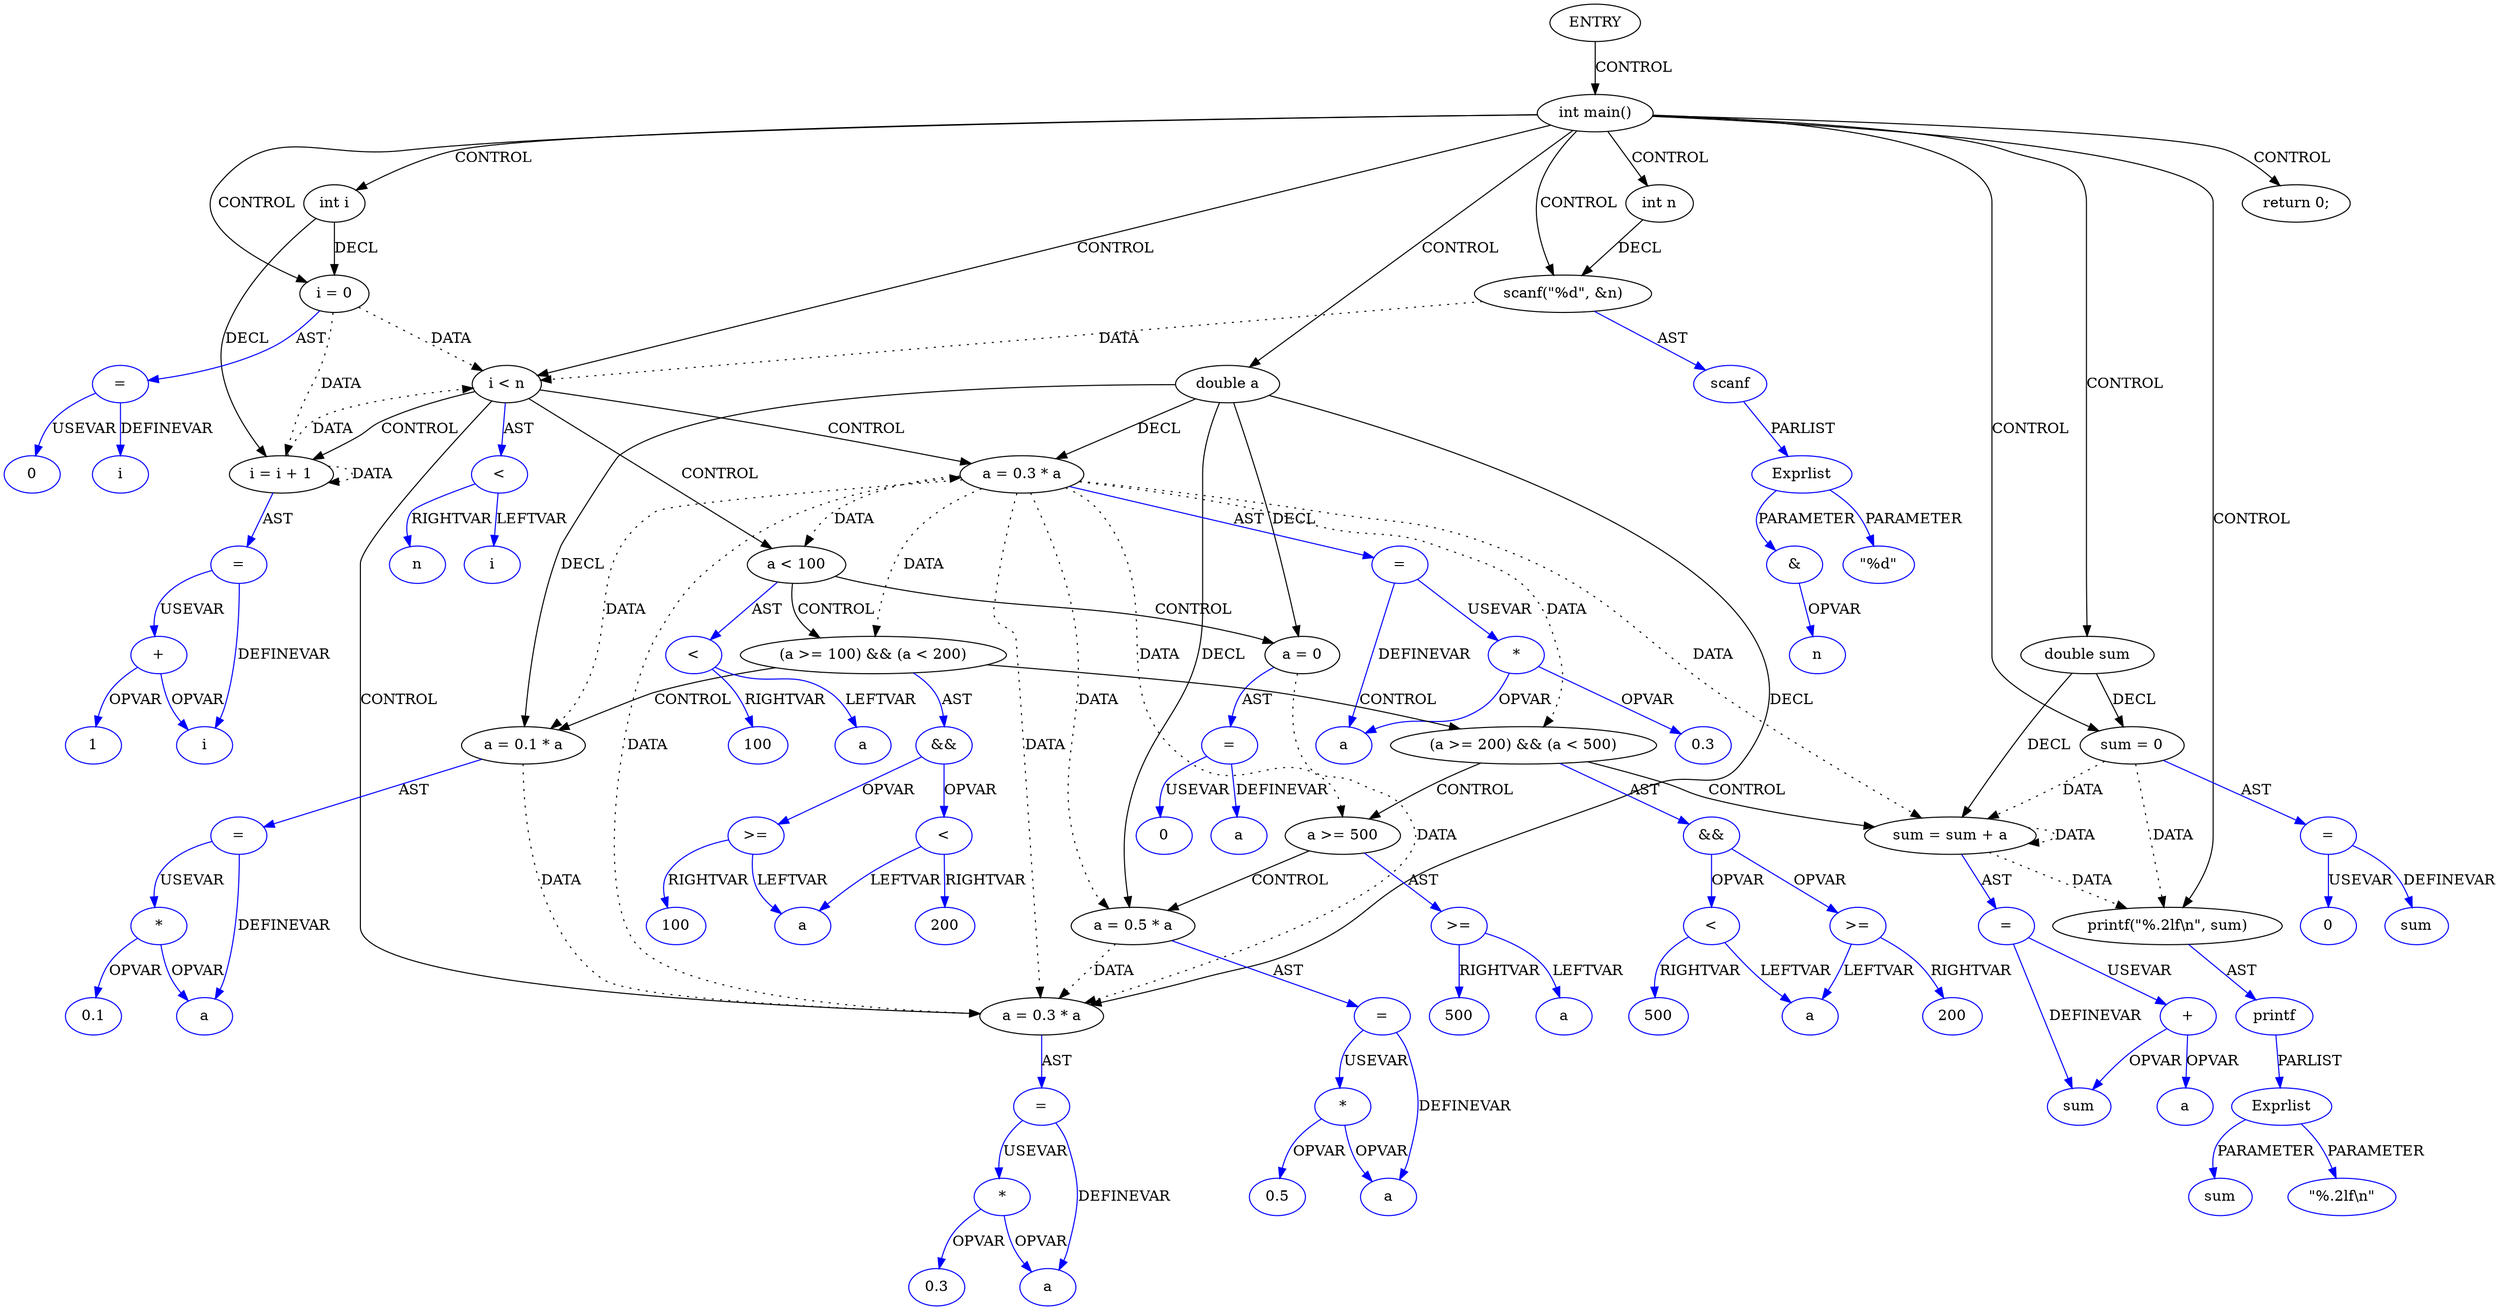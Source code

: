 digraph G{
Node1 [label="ENTRY",type="ENTRY",coord="-1"];
Node2 [label="int main()",type="CONTROL",coord="3"];
Node4 [label="int i",type="DECL",coord="4",varname="i",vartype="int"];
Node5 [label="int n",type="DECL",coord="5",varname="n",vartype="int"];
Node6 [label="double a",type="DECL",coord="6",varname="a",vartype="double"];
Node7 [label="double sum",type="DECL",coord="7",varname="sum",vartype="double"];
Node8 [label="sum = 0",type="ASSIGN",coord="8"];
Node9 [label="=",type="ASSIGNOP",coord="8",color=blue];
Node10 [label="sum",type="VAR",coord="8",color=blue];
Node11 [label="0",type="CONST",coord="8",color=blue];
Node12 [label="scanf(\"%d\", &n)",type="CALL",coord="9"];
Node13 [label="scanf",type="FUNCNAME",coord="9",color=blue];
Node14 [label="Exprlist",type="EXPRS",coord="9",color=blue];
Node15 [label="\"%d\"",type="CONST",coord="9",color=blue];
Node16 [label="&",type="OP",coord="9",color=blue];
Node17 [label="n",type="VAR",coord="9",color=blue];
Node18 [label="i = 0",type="ASSIGN",coord="10"];
Node19 [label="=",type="ASSIGNOP",coord="10",color=blue];
Node20 [label="i",type="VAR",coord="10",color=blue];
Node21 [label="0",type="CONST",coord="10",color=blue];
Node22 [label="i < n",type="CONTROL",coord="10"];
Node25 [label="a = 0.3 * a",type="ASSIGN",coord="11"];
Node26 [label="=",type="ASSIGNOP",coord="11",color=blue];
Node27 [label="a",type="VAR",coord="11",color=blue];
Node28 [label="*",type="OP",coord="11",color=blue];
Node29 [label="0.3",type="CONST",coord="11",color=blue];
Node30 [label="a < 100",type="CONTROL",coord="12"];
Node32 [label="a = 0",type="ASSIGN",coord="13"];
Node33 [label="=",type="ASSIGNOP",coord="13",color=blue];
Node34 [label="a",type="VAR",coord="13",color=blue];
Node35 [label="0",type="CONST",coord="13",color=blue];
Node36 [label="(a >= 100) && (a < 200)",type="CONTROL",coord="14"];
Node38 [label="a = 0.1 * a",type="ASSIGN",coord="15"];
Node39 [label="=",type="ASSIGNOP",coord="15",color=blue];
Node40 [label="a",type="VAR",coord="15",color=blue];
Node41 [label="*",type="OP",coord="15",color=blue];
Node42 [label="0.1",type="CONST",coord="15",color=blue];
Node43 [label="(a >= 200) && (a < 500)",type="CONTROL",coord="16"];
Node45 [label="sum = sum + a",type="ASSIGN",coord="17"];
Node46 [label="=",type="ASSIGNOP",coord="17",color=blue];
Node47 [label="sum",type="VAR",coord="17",color=blue];
Node48 [label="+",type="OP",coord="17",color=blue];
Node49 [label="a",type="VAR",coord="17",color=blue];
Node50 [label="a >= 500",type="CONTROL",coord="18"];
Node52 [label="a = 0.5 * a",type="ASSIGN",coord="19"];
Node53 [label="=",type="ASSIGNOP",coord="19",color=blue];
Node54 [label="a",type="VAR",coord="19",color=blue];
Node55 [label="*",type="OP",coord="19",color=blue];
Node56 [label="0.5",type="CONST",coord="19",color=blue];
Node57 [label=">=",type="OP",coord="18",color=blue];
Node58 [label="a",type="VAR",coord="18",color=blue];
Node59 [label="500",type="CONST",coord="18",color=blue];
Node60 [label="&&",type="OP",coord="16",color=blue];
Node61 [label=">=",type="OP",coord="16",color=blue];
Node62 [label="a",type="VAR",coord="16",color=blue];
Node63 [label="200",type="CONST",coord="16",color=blue];
Node64 [label="<",type="OP",coord="16",color=blue];
Node65 [label="500",type="CONST",coord="16",color=blue];
Node66 [label="&&",type="OP",coord="14",color=blue];
Node67 [label=">=",type="OP",coord="14",color=blue];
Node68 [label="a",type="VAR",coord="14",color=blue];
Node69 [label="100",type="CONST",coord="14",color=blue];
Node70 [label="<",type="OP",coord="14",color=blue];
Node71 [label="200",type="CONST",coord="14",color=blue];
Node72 [label="<",type="OP",coord="12",color=blue];
Node73 [label="a",type="VAR",coord="12",color=blue];
Node74 [label="100",type="CONST",coord="12",color=blue];
Node75 [label="a = 0.3 * a",type="ASSIGN",coord="21"];
Node76 [label="=",type="ASSIGNOP",coord="21",color=blue];
Node77 [label="a",type="VAR",coord="21",color=blue];
Node78 [label="*",type="OP",coord="21",color=blue];
Node79 [label="0.3",type="CONST",coord="21",color=blue];
Node80 [label="i = i + 1",type="ASSIGN",coord="10"];
Node81 [label="=",type="ASSIGNOP",coord="10",color=blue];
Node82 [label="i",type="VAR",coord="10",color=blue];
Node83 [label="+",type="OP",coord="10",color=blue];
Node84 [label="1",type="CONST",coord="10",color=blue];
Node85 [label="<",type="OP",coord="10",color=blue];
Node86 [label="i",type="VAR",coord="10",color=blue];
Node87 [label="n",type="VAR",coord="10",color=blue];
Node88 [label="printf(\"%.2lf\\n\", sum)",type="CALL",coord="23"];
Node89 [label="printf",type="FUNCNAME",coord="23",color=blue];
Node90 [label="Exprlist",type="EXPRS",coord="23",color=blue];
Node91 [label="\"%.2lf\\n\"",type="CONST",coord="23",color=blue];
Node92 [label="sum",type="VAR",coord="23",color=blue];
Node93 [label="return 0;",type="CONTROL",coord="24"];
Node1->Node2 [label = "CONTROL" ];
Node2->Node4 [label = "CONTROL" ];
Node2->Node5 [label = "CONTROL" ];
Node2->Node6 [label = "CONTROL" ];
Node2->Node7 [label = "CONTROL" ];
Node2->Node8 [label = "CONTROL" ];
Node2->Node12 [label = "CONTROL" ];
Node2->Node18 [label = "CONTROL" ];
Node2->Node22 [label = "CONTROL" ];
Node2->Node88 [label = "CONTROL" ];
Node2->Node93 [label = "CONTROL" ];
Node22->Node25 [label = "CONTROL" ];
Node22->Node30 [label = "CONTROL" ];
Node22->Node75 [label = "CONTROL" ];
Node22->Node80 [label = "CONTROL" ];
Node30->Node32 [label = "CONTROL" ];
Node30->Node36 [label = "CONTROL" ];
Node36->Node38 [label = "CONTROL" ];
Node36->Node43 [label = "CONTROL" ];
Node43->Node45 [label = "CONTROL" ];
Node43->Node50 [label = "CONTROL" ];
Node50->Node52 [label = "CONTROL" ];
Node8->Node45 [label = "DATA", style = dotted ]
Node8->Node88 [label = "DATA", style = dotted ]
Node12->Node22 [label = "DATA", style = dotted ]
Node18->Node22 [label = "DATA", style = dotted ]
Node18->Node80 [label = "DATA", style = dotted ]
Node25->Node30 [label = "DATA", style = dotted ]
Node25->Node36 [label = "DATA", style = dotted ]
Node25->Node38 [label = "DATA", style = dotted ]
Node25->Node43 [label = "DATA", style = dotted ]
Node25->Node45 [label = "DATA", style = dotted ]
Node25->Node50 [label = "DATA", style = dotted ]
Node25->Node52 [label = "DATA", style = dotted ]
Node25->Node75 [label = "DATA", style = dotted ]
Node32->Node75 [label = "DATA", style = dotted ]
Node38->Node75 [label = "DATA", style = dotted ]
Node45->Node45 [label = "DATA", style = dotted ]
Node45->Node88 [label = "DATA", style = dotted ]
Node52->Node75 [label = "DATA", style = dotted ]
Node75->Node25 [label = "DATA", style = dotted ]
Node80->Node22 [label = "DATA", style = dotted ]
Node80->Node80 [label = "DATA", style = dotted ]
Node4->Node80 [label = "DECL"]
Node4->Node18 [label = "DECL"]
Node5->Node12 [label = "DECL"]
Node6->Node52 [label = "DECL"]
Node6->Node32 [label = "DECL"]
Node6->Node25 [label = "DECL"]
Node6->Node75 [label = "DECL"]
Node6->Node38 [label = "DECL"]
Node7->Node8 [label = "DECL"]
Node7->Node45 [label = "DECL"]
Node8->Node9 [label = "AST" color=blue]
Node9->Node10 [label = "DEFINEVAR" color=blue]
Node9->Node11 [label = "USEVAR" color=blue]
Node12->Node13 [label = "AST" color=blue]
Node13->Node14 [label = "PARLIST" color=blue]
Node14->Node15 [label = "PARAMETER" color=blue]
Node14->Node16 [label = "PARAMETER" color=blue]
Node16->Node17 [label = "OPVAR" color=blue]
Node18->Node19 [label = "AST" color=blue]
Node19->Node20 [label = "DEFINEVAR" color=blue]
Node19->Node21 [label = "USEVAR" color=blue]
Node22->Node85 [label = "AST" color=blue]
Node25->Node26 [label = "AST" color=blue]
Node26->Node27 [label = "DEFINEVAR" color=blue]
Node26->Node28 [label = "USEVAR" color=blue]
Node28->Node29 [label = "OPVAR" color=blue]
Node28->Node27 [label = "OPVAR" color=blue]
Node30->Node72 [label = "AST" color=blue]
Node32->Node33 [label = "AST" color=blue]
Node33->Node34 [label = "DEFINEVAR" color=blue]
Node33->Node35 [label = "USEVAR" color=blue]
Node36->Node66 [label = "AST" color=blue]
Node38->Node39 [label = "AST" color=blue]
Node39->Node40 [label = "DEFINEVAR" color=blue]
Node39->Node41 [label = "USEVAR" color=blue]
Node41->Node42 [label = "OPVAR" color=blue]
Node41->Node40 [label = "OPVAR" color=blue]
Node43->Node60 [label = "AST" color=blue]
Node45->Node46 [label = "AST" color=blue]
Node46->Node47 [label = "DEFINEVAR" color=blue]
Node46->Node48 [label = "USEVAR" color=blue]
Node48->Node47 [label = "OPVAR" color=blue]
Node48->Node49 [label = "OPVAR" color=blue]
Node50->Node57 [label = "AST" color=blue]
Node52->Node53 [label = "AST" color=blue]
Node53->Node54 [label = "DEFINEVAR" color=blue]
Node53->Node55 [label = "USEVAR" color=blue]
Node55->Node56 [label = "OPVAR" color=blue]
Node55->Node54 [label = "OPVAR" color=blue]
Node57->Node58 [label = "LEFTVAR" color=blue]
Node57->Node59 [label = "RIGHTVAR" color=blue]
Node60->Node61 [label = "OPVAR" color=blue]
Node60->Node64 [label = "OPVAR" color=blue]
Node61->Node62 [label = "LEFTVAR" color=blue]
Node61->Node63 [label = "RIGHTVAR" color=blue]
Node64->Node62 [label = "LEFTVAR" color=blue]
Node64->Node65 [label = "RIGHTVAR" color=blue]
Node66->Node67 [label = "OPVAR" color=blue]
Node66->Node70 [label = "OPVAR" color=blue]
Node67->Node68 [label = "LEFTVAR" color=blue]
Node67->Node69 [label = "RIGHTVAR" color=blue]
Node70->Node68 [label = "LEFTVAR" color=blue]
Node70->Node71 [label = "RIGHTVAR" color=blue]
Node72->Node73 [label = "LEFTVAR" color=blue]
Node72->Node74 [label = "RIGHTVAR" color=blue]
Node75->Node76 [label = "AST" color=blue]
Node76->Node77 [label = "DEFINEVAR" color=blue]
Node76->Node78 [label = "USEVAR" color=blue]
Node78->Node79 [label = "OPVAR" color=blue]
Node78->Node77 [label = "OPVAR" color=blue]
Node80->Node81 [label = "AST" color=blue]
Node81->Node82 [label = "DEFINEVAR" color=blue]
Node81->Node83 [label = "USEVAR" color=blue]
Node83->Node82 [label = "OPVAR" color=blue]
Node83->Node84 [label = "OPVAR" color=blue]
Node85->Node86 [label = "LEFTVAR" color=blue]
Node85->Node87 [label = "RIGHTVAR" color=blue]
Node88->Node89 [label = "AST" color=blue]
Node89->Node90 [label = "PARLIST" color=blue]
Node90->Node91 [label = "PARAMETER" color=blue]
Node90->Node92 [label = "PARAMETER" color=blue]
}
